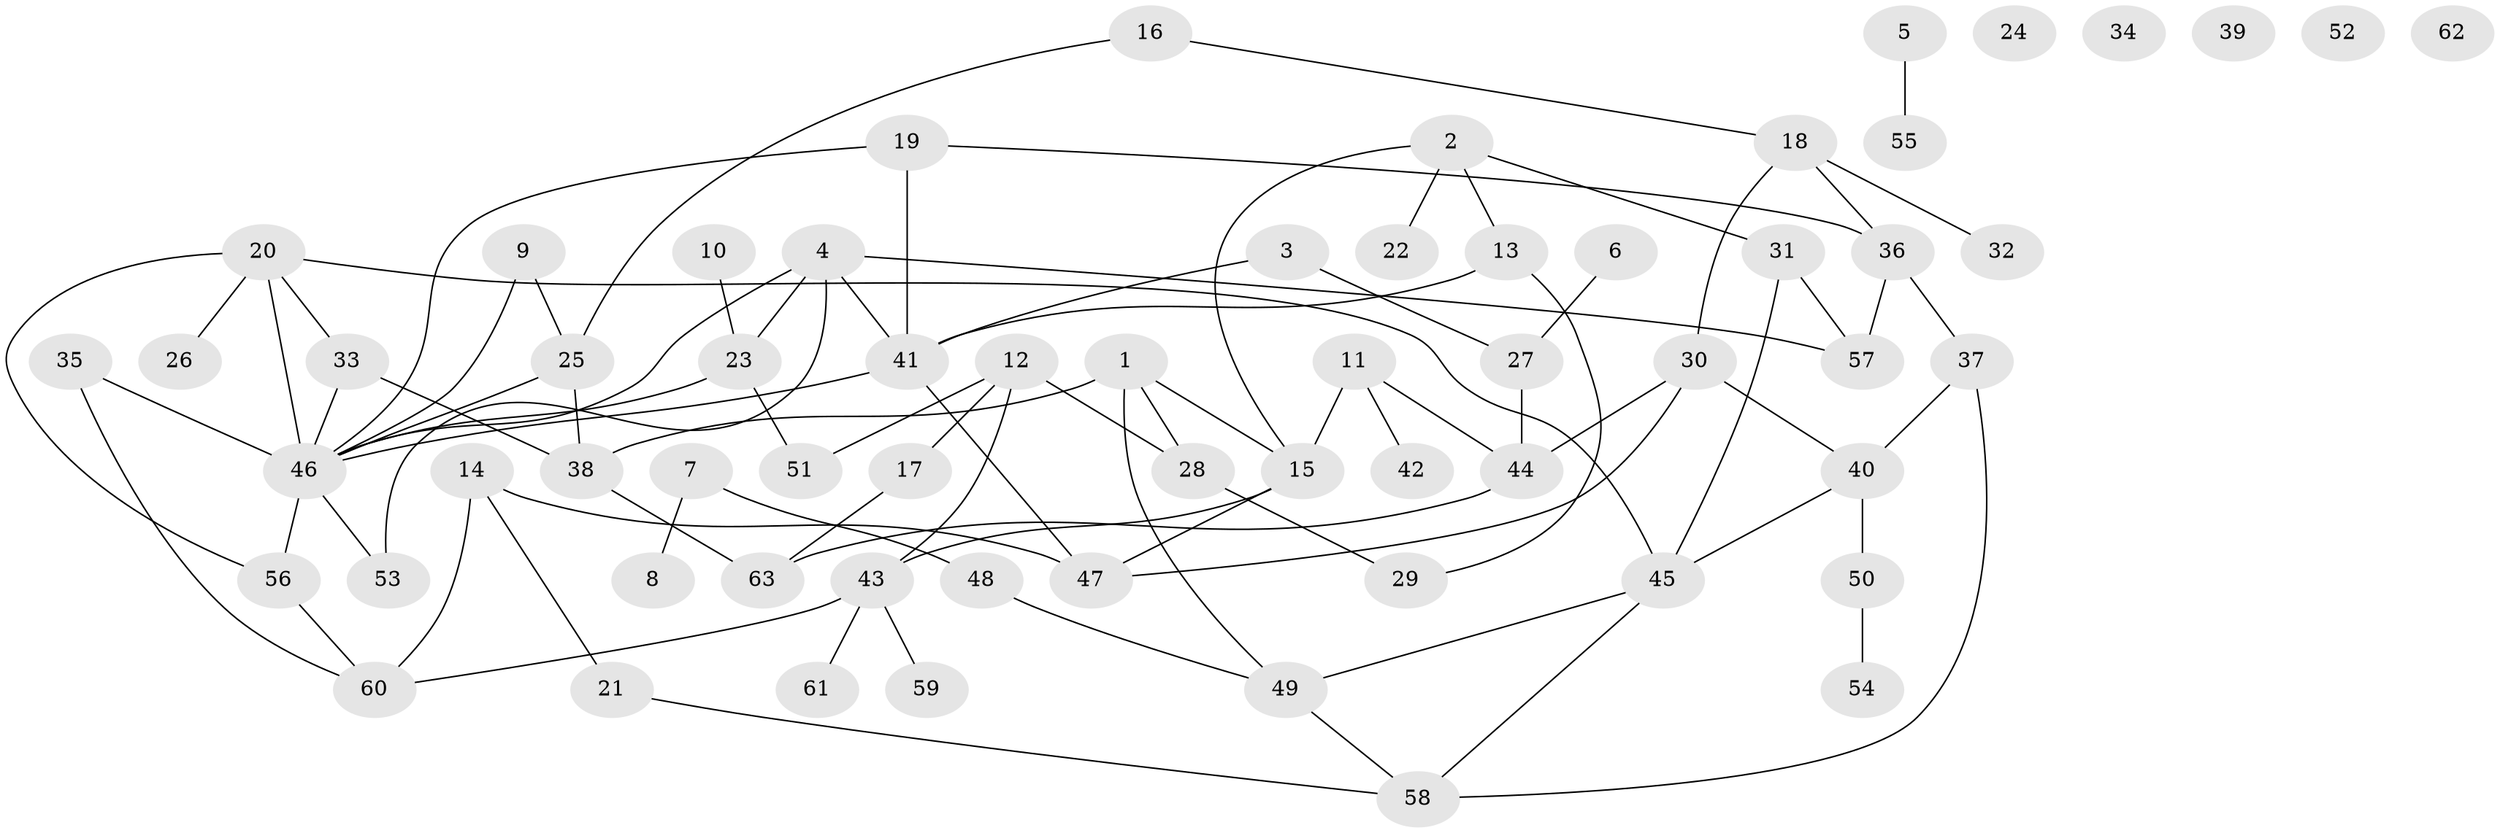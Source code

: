 // Generated by graph-tools (version 1.1) at 2025/49/03/09/25 03:49:05]
// undirected, 63 vertices, 87 edges
graph export_dot {
graph [start="1"]
  node [color=gray90,style=filled];
  1;
  2;
  3;
  4;
  5;
  6;
  7;
  8;
  9;
  10;
  11;
  12;
  13;
  14;
  15;
  16;
  17;
  18;
  19;
  20;
  21;
  22;
  23;
  24;
  25;
  26;
  27;
  28;
  29;
  30;
  31;
  32;
  33;
  34;
  35;
  36;
  37;
  38;
  39;
  40;
  41;
  42;
  43;
  44;
  45;
  46;
  47;
  48;
  49;
  50;
  51;
  52;
  53;
  54;
  55;
  56;
  57;
  58;
  59;
  60;
  61;
  62;
  63;
  1 -- 15;
  1 -- 28;
  1 -- 38;
  1 -- 49;
  2 -- 13;
  2 -- 15;
  2 -- 22;
  2 -- 31;
  3 -- 27;
  3 -- 41;
  4 -- 23;
  4 -- 41;
  4 -- 46;
  4 -- 53;
  4 -- 57;
  5 -- 55;
  6 -- 27;
  7 -- 8;
  7 -- 48;
  9 -- 25;
  9 -- 46;
  10 -- 23;
  11 -- 15;
  11 -- 42;
  11 -- 44;
  12 -- 17;
  12 -- 28;
  12 -- 43;
  12 -- 51;
  13 -- 29;
  13 -- 41;
  14 -- 21;
  14 -- 47;
  14 -- 60;
  15 -- 43;
  15 -- 47;
  16 -- 18;
  16 -- 25;
  17 -- 63;
  18 -- 30;
  18 -- 32;
  18 -- 36;
  19 -- 36;
  19 -- 41;
  19 -- 46;
  20 -- 26;
  20 -- 33;
  20 -- 45;
  20 -- 46;
  20 -- 56;
  21 -- 58;
  23 -- 46;
  23 -- 51;
  25 -- 38;
  25 -- 46;
  27 -- 44;
  28 -- 29;
  30 -- 40;
  30 -- 44;
  30 -- 47;
  31 -- 45;
  31 -- 57;
  33 -- 38;
  33 -- 46;
  35 -- 46;
  35 -- 60;
  36 -- 37;
  36 -- 57;
  37 -- 40;
  37 -- 58;
  38 -- 63;
  40 -- 45;
  40 -- 50;
  41 -- 46;
  41 -- 47;
  43 -- 59;
  43 -- 60;
  43 -- 61;
  44 -- 63;
  45 -- 49;
  45 -- 58;
  46 -- 53;
  46 -- 56;
  48 -- 49;
  49 -- 58;
  50 -- 54;
  56 -- 60;
}
